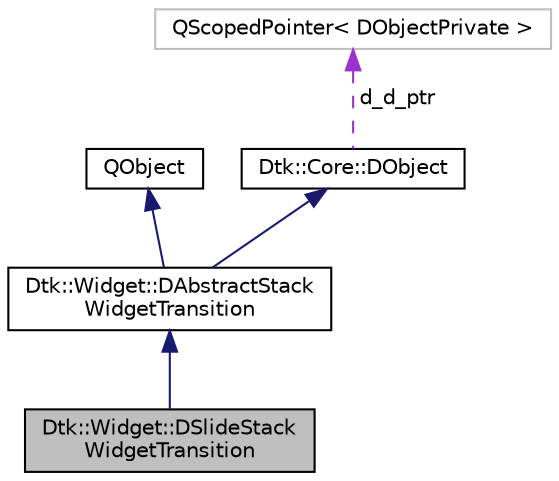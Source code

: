digraph "Dtk::Widget::DSlideStackWidgetTransition"
{
  edge [fontname="Helvetica",fontsize="10",labelfontname="Helvetica",labelfontsize="10"];
  node [fontname="Helvetica",fontsize="10",shape=record];
  Node4 [label="Dtk::Widget::DSlideStack\lWidgetTransition",height=0.2,width=0.4,color="black", fillcolor="grey75", style="filled", fontcolor="black"];
  Node5 -> Node4 [dir="back",color="midnightblue",fontsize="10",style="solid",fontname="Helvetica"];
  Node5 [label="Dtk::Widget::DAbstractStack\lWidgetTransition",height=0.2,width=0.4,color="black", fillcolor="white", style="filled",URL="$class_dtk_1_1_widget_1_1_d_abstract_stack_widget_transition.html"];
  Node6 -> Node5 [dir="back",color="midnightblue",fontsize="10",style="solid",fontname="Helvetica"];
  Node6 [label="QObject",height=0.2,width=0.4,color="black", fillcolor="white", style="filled",URL="/home/xmuli/project/dtk/tags/qtcore.tags$qobject.html"];
  Node7 -> Node5 [dir="back",color="midnightblue",fontsize="10",style="solid",fontname="Helvetica"];
  Node7 [label="Dtk::Core::DObject",height=0.2,width=0.4,color="black", fillcolor="white", style="filled",URL="$class_dtk_1_1_core_1_1_d_object.html",tooltip="deepin-tool-kit 中所有公开类的祖先类。 "];
  Node8 -> Node7 [dir="back",color="darkorchid3",fontsize="10",style="dashed",label=" d_d_ptr" ,fontname="Helvetica"];
  Node8 [label="QScopedPointer\< DObjectPrivate \>",height=0.2,width=0.4,color="grey75", fillcolor="white", style="filled"];
}
